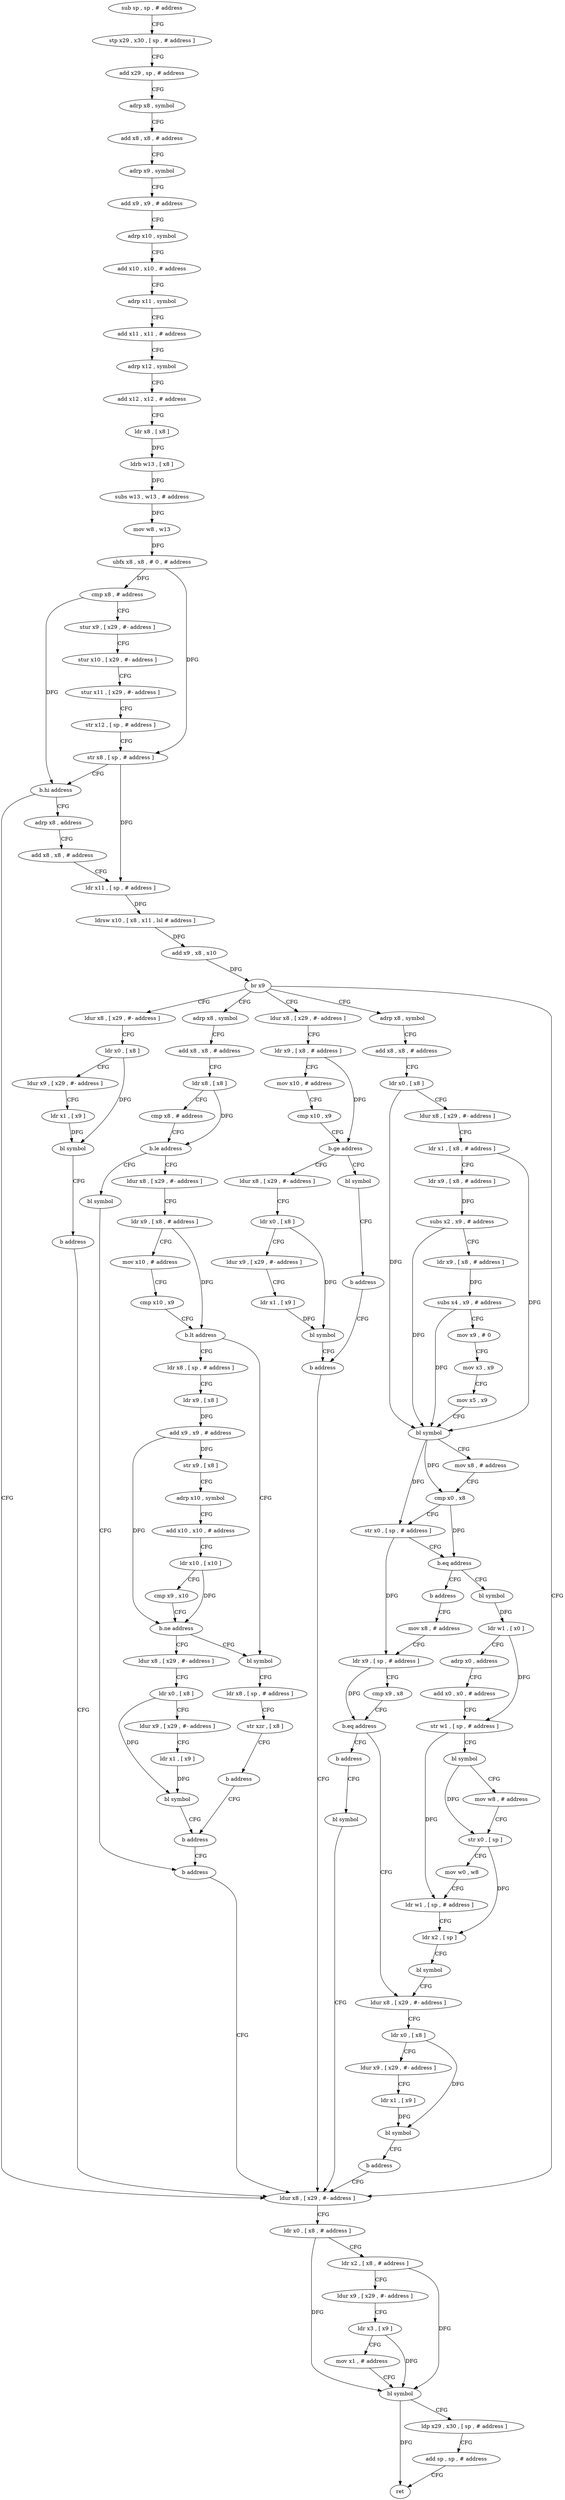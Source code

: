digraph "func" {
"4205924" [label = "sub sp , sp , # address" ]
"4205928" [label = "stp x29 , x30 , [ sp , # address ]" ]
"4205932" [label = "add x29 , sp , # address" ]
"4205936" [label = "adrp x8 , symbol" ]
"4205940" [label = "add x8 , x8 , # address" ]
"4205944" [label = "adrp x9 , symbol" ]
"4205948" [label = "add x9 , x9 , # address" ]
"4205952" [label = "adrp x10 , symbol" ]
"4205956" [label = "add x10 , x10 , # address" ]
"4205960" [label = "adrp x11 , symbol" ]
"4205964" [label = "add x11 , x11 , # address" ]
"4205968" [label = "adrp x12 , symbol" ]
"4205972" [label = "add x12 , x12 , # address" ]
"4205976" [label = "ldr x8 , [ x8 ]" ]
"4205980" [label = "ldrb w13 , [ x8 ]" ]
"4205984" [label = "subs w13 , w13 , # address" ]
"4205988" [label = "mov w8 , w13" ]
"4205992" [label = "ubfx x8 , x8 , # 0 , # address" ]
"4205996" [label = "cmp x8 , # address" ]
"4206000" [label = "stur x9 , [ x29 , #- address ]" ]
"4206004" [label = "stur x10 , [ x29 , #- address ]" ]
"4206008" [label = "stur x11 , [ x29 , #- address ]" ]
"4206012" [label = "str x12 , [ sp , # address ]" ]
"4206016" [label = "str x8 , [ sp , # address ]" ]
"4206020" [label = "b.hi address" ]
"4206416" [label = "ldur x8 , [ x29 , #- address ]" ]
"4206024" [label = "adrp x8 , address" ]
"4206420" [label = "ldr x0 , [ x8 , # address ]" ]
"4206424" [label = "ldr x2 , [ x8 , # address ]" ]
"4206428" [label = "ldur x9 , [ x29 , #- address ]" ]
"4206432" [label = "ldr x3 , [ x9 ]" ]
"4206436" [label = "mov x1 , # address" ]
"4206440" [label = "bl symbol" ]
"4206444" [label = "ldp x29 , x30 , [ sp , # address ]" ]
"4206448" [label = "add sp , sp , # address" ]
"4206452" [label = "ret" ]
"4206028" [label = "add x8 , x8 , # address" ]
"4206032" [label = "ldr x11 , [ sp , # address ]" ]
"4206036" [label = "ldrsw x10 , [ x8 , x11 , lsl # address ]" ]
"4206040" [label = "add x9 , x8 , x10" ]
"4206044" [label = "br x9" ]
"4206048" [label = "adrp x8 , symbol" ]
"4206172" [label = "ldur x8 , [ x29 , #- address ]" ]
"4206224" [label = "ldur x8 , [ x29 , #- address ]" ]
"4206248" [label = "adrp x8 , symbol" ]
"4206052" [label = "add x8 , x8 , # address" ]
"4206056" [label = "ldr x8 , [ x8 ]" ]
"4206060" [label = "cmp x8 , # address" ]
"4206064" [label = "b.le address" ]
"4206164" [label = "bl symbol" ]
"4206068" [label = "ldur x8 , [ x29 , #- address ]" ]
"4206176" [label = "ldr x9 , [ x8 , # address ]" ]
"4206180" [label = "mov x10 , # address" ]
"4206184" [label = "cmp x10 , x9" ]
"4206188" [label = "b.ge address" ]
"4206200" [label = "ldur x8 , [ x29 , #- address ]" ]
"4206192" [label = "bl symbol" ]
"4206228" [label = "ldr x0 , [ x8 ]" ]
"4206232" [label = "ldur x9 , [ x29 , #- address ]" ]
"4206236" [label = "ldr x1 , [ x9 ]" ]
"4206240" [label = "bl symbol" ]
"4206244" [label = "b address" ]
"4206252" [label = "add x8 , x8 , # address" ]
"4206256" [label = "ldr x0 , [ x8 ]" ]
"4206260" [label = "ldur x8 , [ x29 , #- address ]" ]
"4206264" [label = "ldr x1 , [ x8 , # address ]" ]
"4206268" [label = "ldr x9 , [ x8 , # address ]" ]
"4206272" [label = "subs x2 , x9 , # address" ]
"4206276" [label = "ldr x9 , [ x8 , # address ]" ]
"4206280" [label = "subs x4 , x9 , # address" ]
"4206284" [label = "mov x9 , # 0" ]
"4206288" [label = "mov x3 , x9" ]
"4206292" [label = "mov x5 , x9" ]
"4206296" [label = "bl symbol" ]
"4206300" [label = "mov x8 , # address" ]
"4206304" [label = "cmp x0 , x8" ]
"4206308" [label = "str x0 , [ sp , # address ]" ]
"4206312" [label = "b.eq address" ]
"4206340" [label = "bl symbol" ]
"4206316" [label = "b address" ]
"4206168" [label = "b address" ]
"4206072" [label = "ldr x9 , [ x8 , # address ]" ]
"4206076" [label = "mov x10 , # address" ]
"4206080" [label = "cmp x10 , x9" ]
"4206084" [label = "b.lt address" ]
"4206124" [label = "bl symbol" ]
"4206088" [label = "ldr x8 , [ sp , # address ]" ]
"4206204" [label = "ldr x0 , [ x8 ]" ]
"4206208" [label = "ldur x9 , [ x29 , #- address ]" ]
"4206212" [label = "ldr x1 , [ x9 ]" ]
"4206216" [label = "bl symbol" ]
"4206220" [label = "b address" ]
"4206196" [label = "b address" ]
"4206344" [label = "ldr w1 , [ x0 ]" ]
"4206348" [label = "adrp x0 , address" ]
"4206352" [label = "add x0 , x0 , # address" ]
"4206356" [label = "str w1 , [ sp , # address ]" ]
"4206360" [label = "bl symbol" ]
"4206364" [label = "mov w8 , # address" ]
"4206368" [label = "str x0 , [ sp ]" ]
"4206372" [label = "mov w0 , w8" ]
"4206376" [label = "ldr w1 , [ sp , # address ]" ]
"4206380" [label = "ldr x2 , [ sp ]" ]
"4206384" [label = "bl symbol" ]
"4206388" [label = "ldur x8 , [ x29 , #- address ]" ]
"4206320" [label = "mov x8 , # address" ]
"4206128" [label = "ldr x8 , [ sp , # address ]" ]
"4206132" [label = "str xzr , [ x8 ]" ]
"4206136" [label = "b address" ]
"4206160" [label = "b address" ]
"4206092" [label = "ldr x9 , [ x8 ]" ]
"4206096" [label = "add x9 , x9 , # address" ]
"4206100" [label = "str x9 , [ x8 ]" ]
"4206104" [label = "adrp x10 , symbol" ]
"4206108" [label = "add x10 , x10 , # address" ]
"4206112" [label = "ldr x10 , [ x10 ]" ]
"4206116" [label = "cmp x9 , x10" ]
"4206120" [label = "b.ne address" ]
"4206140" [label = "ldur x8 , [ x29 , #- address ]" ]
"4206324" [label = "ldr x9 , [ sp , # address ]" ]
"4206328" [label = "cmp x9 , x8" ]
"4206332" [label = "b.eq address" ]
"4206336" [label = "b address" ]
"4206144" [label = "ldr x0 , [ x8 ]" ]
"4206148" [label = "ldur x9 , [ x29 , #- address ]" ]
"4206152" [label = "ldr x1 , [ x9 ]" ]
"4206156" [label = "bl symbol" ]
"4206392" [label = "ldr x0 , [ x8 ]" ]
"4206396" [label = "ldur x9 , [ x29 , #- address ]" ]
"4206400" [label = "ldr x1 , [ x9 ]" ]
"4206404" [label = "bl symbol" ]
"4206408" [label = "b address" ]
"4206412" [label = "bl symbol" ]
"4205924" -> "4205928" [ label = "CFG" ]
"4205928" -> "4205932" [ label = "CFG" ]
"4205932" -> "4205936" [ label = "CFG" ]
"4205936" -> "4205940" [ label = "CFG" ]
"4205940" -> "4205944" [ label = "CFG" ]
"4205944" -> "4205948" [ label = "CFG" ]
"4205948" -> "4205952" [ label = "CFG" ]
"4205952" -> "4205956" [ label = "CFG" ]
"4205956" -> "4205960" [ label = "CFG" ]
"4205960" -> "4205964" [ label = "CFG" ]
"4205964" -> "4205968" [ label = "CFG" ]
"4205968" -> "4205972" [ label = "CFG" ]
"4205972" -> "4205976" [ label = "CFG" ]
"4205976" -> "4205980" [ label = "DFG" ]
"4205980" -> "4205984" [ label = "DFG" ]
"4205984" -> "4205988" [ label = "DFG" ]
"4205988" -> "4205992" [ label = "DFG" ]
"4205992" -> "4205996" [ label = "DFG" ]
"4205992" -> "4206016" [ label = "DFG" ]
"4205996" -> "4206000" [ label = "CFG" ]
"4205996" -> "4206020" [ label = "DFG" ]
"4206000" -> "4206004" [ label = "CFG" ]
"4206004" -> "4206008" [ label = "CFG" ]
"4206008" -> "4206012" [ label = "CFG" ]
"4206012" -> "4206016" [ label = "CFG" ]
"4206016" -> "4206020" [ label = "CFG" ]
"4206016" -> "4206032" [ label = "DFG" ]
"4206020" -> "4206416" [ label = "CFG" ]
"4206020" -> "4206024" [ label = "CFG" ]
"4206416" -> "4206420" [ label = "CFG" ]
"4206024" -> "4206028" [ label = "CFG" ]
"4206420" -> "4206424" [ label = "CFG" ]
"4206420" -> "4206440" [ label = "DFG" ]
"4206424" -> "4206428" [ label = "CFG" ]
"4206424" -> "4206440" [ label = "DFG" ]
"4206428" -> "4206432" [ label = "CFG" ]
"4206432" -> "4206436" [ label = "CFG" ]
"4206432" -> "4206440" [ label = "DFG" ]
"4206436" -> "4206440" [ label = "CFG" ]
"4206440" -> "4206444" [ label = "CFG" ]
"4206440" -> "4206452" [ label = "DFG" ]
"4206444" -> "4206448" [ label = "CFG" ]
"4206448" -> "4206452" [ label = "CFG" ]
"4206028" -> "4206032" [ label = "CFG" ]
"4206032" -> "4206036" [ label = "DFG" ]
"4206036" -> "4206040" [ label = "DFG" ]
"4206040" -> "4206044" [ label = "DFG" ]
"4206044" -> "4206048" [ label = "CFG" ]
"4206044" -> "4206172" [ label = "CFG" ]
"4206044" -> "4206224" [ label = "CFG" ]
"4206044" -> "4206248" [ label = "CFG" ]
"4206044" -> "4206416" [ label = "CFG" ]
"4206048" -> "4206052" [ label = "CFG" ]
"4206172" -> "4206176" [ label = "CFG" ]
"4206224" -> "4206228" [ label = "CFG" ]
"4206248" -> "4206252" [ label = "CFG" ]
"4206052" -> "4206056" [ label = "CFG" ]
"4206056" -> "4206060" [ label = "CFG" ]
"4206056" -> "4206064" [ label = "DFG" ]
"4206060" -> "4206064" [ label = "CFG" ]
"4206064" -> "4206164" [ label = "CFG" ]
"4206064" -> "4206068" [ label = "CFG" ]
"4206164" -> "4206168" [ label = "CFG" ]
"4206068" -> "4206072" [ label = "CFG" ]
"4206176" -> "4206180" [ label = "CFG" ]
"4206176" -> "4206188" [ label = "DFG" ]
"4206180" -> "4206184" [ label = "CFG" ]
"4206184" -> "4206188" [ label = "CFG" ]
"4206188" -> "4206200" [ label = "CFG" ]
"4206188" -> "4206192" [ label = "CFG" ]
"4206200" -> "4206204" [ label = "CFG" ]
"4206192" -> "4206196" [ label = "CFG" ]
"4206228" -> "4206232" [ label = "CFG" ]
"4206228" -> "4206240" [ label = "DFG" ]
"4206232" -> "4206236" [ label = "CFG" ]
"4206236" -> "4206240" [ label = "DFG" ]
"4206240" -> "4206244" [ label = "CFG" ]
"4206244" -> "4206416" [ label = "CFG" ]
"4206252" -> "4206256" [ label = "CFG" ]
"4206256" -> "4206260" [ label = "CFG" ]
"4206256" -> "4206296" [ label = "DFG" ]
"4206260" -> "4206264" [ label = "CFG" ]
"4206264" -> "4206268" [ label = "CFG" ]
"4206264" -> "4206296" [ label = "DFG" ]
"4206268" -> "4206272" [ label = "DFG" ]
"4206272" -> "4206276" [ label = "CFG" ]
"4206272" -> "4206296" [ label = "DFG" ]
"4206276" -> "4206280" [ label = "DFG" ]
"4206280" -> "4206284" [ label = "CFG" ]
"4206280" -> "4206296" [ label = "DFG" ]
"4206284" -> "4206288" [ label = "CFG" ]
"4206288" -> "4206292" [ label = "CFG" ]
"4206292" -> "4206296" [ label = "CFG" ]
"4206296" -> "4206300" [ label = "CFG" ]
"4206296" -> "4206304" [ label = "DFG" ]
"4206296" -> "4206308" [ label = "DFG" ]
"4206300" -> "4206304" [ label = "CFG" ]
"4206304" -> "4206308" [ label = "CFG" ]
"4206304" -> "4206312" [ label = "DFG" ]
"4206308" -> "4206312" [ label = "CFG" ]
"4206308" -> "4206324" [ label = "DFG" ]
"4206312" -> "4206340" [ label = "CFG" ]
"4206312" -> "4206316" [ label = "CFG" ]
"4206340" -> "4206344" [ label = "DFG" ]
"4206316" -> "4206320" [ label = "CFG" ]
"4206168" -> "4206416" [ label = "CFG" ]
"4206072" -> "4206076" [ label = "CFG" ]
"4206072" -> "4206084" [ label = "DFG" ]
"4206076" -> "4206080" [ label = "CFG" ]
"4206080" -> "4206084" [ label = "CFG" ]
"4206084" -> "4206124" [ label = "CFG" ]
"4206084" -> "4206088" [ label = "CFG" ]
"4206124" -> "4206128" [ label = "CFG" ]
"4206088" -> "4206092" [ label = "CFG" ]
"4206204" -> "4206208" [ label = "CFG" ]
"4206204" -> "4206216" [ label = "DFG" ]
"4206208" -> "4206212" [ label = "CFG" ]
"4206212" -> "4206216" [ label = "DFG" ]
"4206216" -> "4206220" [ label = "CFG" ]
"4206220" -> "4206416" [ label = "CFG" ]
"4206196" -> "4206220" [ label = "CFG" ]
"4206344" -> "4206348" [ label = "CFG" ]
"4206344" -> "4206356" [ label = "DFG" ]
"4206348" -> "4206352" [ label = "CFG" ]
"4206352" -> "4206356" [ label = "CFG" ]
"4206356" -> "4206360" [ label = "CFG" ]
"4206356" -> "4206376" [ label = "DFG" ]
"4206360" -> "4206364" [ label = "CFG" ]
"4206360" -> "4206368" [ label = "DFG" ]
"4206364" -> "4206368" [ label = "CFG" ]
"4206368" -> "4206372" [ label = "CFG" ]
"4206368" -> "4206380" [ label = "DFG" ]
"4206372" -> "4206376" [ label = "CFG" ]
"4206376" -> "4206380" [ label = "CFG" ]
"4206380" -> "4206384" [ label = "CFG" ]
"4206384" -> "4206388" [ label = "CFG" ]
"4206388" -> "4206392" [ label = "CFG" ]
"4206320" -> "4206324" [ label = "CFG" ]
"4206128" -> "4206132" [ label = "CFG" ]
"4206132" -> "4206136" [ label = "CFG" ]
"4206136" -> "4206160" [ label = "CFG" ]
"4206160" -> "4206168" [ label = "CFG" ]
"4206092" -> "4206096" [ label = "DFG" ]
"4206096" -> "4206100" [ label = "DFG" ]
"4206096" -> "4206120" [ label = "DFG" ]
"4206100" -> "4206104" [ label = "CFG" ]
"4206104" -> "4206108" [ label = "CFG" ]
"4206108" -> "4206112" [ label = "CFG" ]
"4206112" -> "4206116" [ label = "CFG" ]
"4206112" -> "4206120" [ label = "DFG" ]
"4206116" -> "4206120" [ label = "CFG" ]
"4206120" -> "4206140" [ label = "CFG" ]
"4206120" -> "4206124" [ label = "CFG" ]
"4206140" -> "4206144" [ label = "CFG" ]
"4206324" -> "4206328" [ label = "CFG" ]
"4206324" -> "4206332" [ label = "DFG" ]
"4206328" -> "4206332" [ label = "CFG" ]
"4206332" -> "4206388" [ label = "CFG" ]
"4206332" -> "4206336" [ label = "CFG" ]
"4206336" -> "4206412" [ label = "CFG" ]
"4206144" -> "4206148" [ label = "CFG" ]
"4206144" -> "4206156" [ label = "DFG" ]
"4206148" -> "4206152" [ label = "CFG" ]
"4206152" -> "4206156" [ label = "DFG" ]
"4206156" -> "4206160" [ label = "CFG" ]
"4206392" -> "4206396" [ label = "CFG" ]
"4206392" -> "4206404" [ label = "DFG" ]
"4206396" -> "4206400" [ label = "CFG" ]
"4206400" -> "4206404" [ label = "DFG" ]
"4206404" -> "4206408" [ label = "CFG" ]
"4206408" -> "4206416" [ label = "CFG" ]
"4206412" -> "4206416" [ label = "CFG" ]
}
